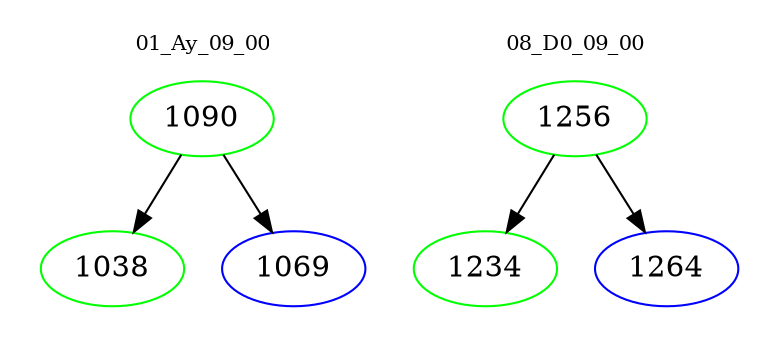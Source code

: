 digraph{
subgraph cluster_0 {
color = white
label = "01_Ay_09_00";
fontsize=10;
T0_1090 [label="1090", color="green"]
T0_1090 -> T0_1038 [color="black"]
T0_1038 [label="1038", color="green"]
T0_1090 -> T0_1069 [color="black"]
T0_1069 [label="1069", color="blue"]
}
subgraph cluster_1 {
color = white
label = "08_D0_09_00";
fontsize=10;
T1_1256 [label="1256", color="green"]
T1_1256 -> T1_1234 [color="black"]
T1_1234 [label="1234", color="green"]
T1_1256 -> T1_1264 [color="black"]
T1_1264 [label="1264", color="blue"]
}
}
